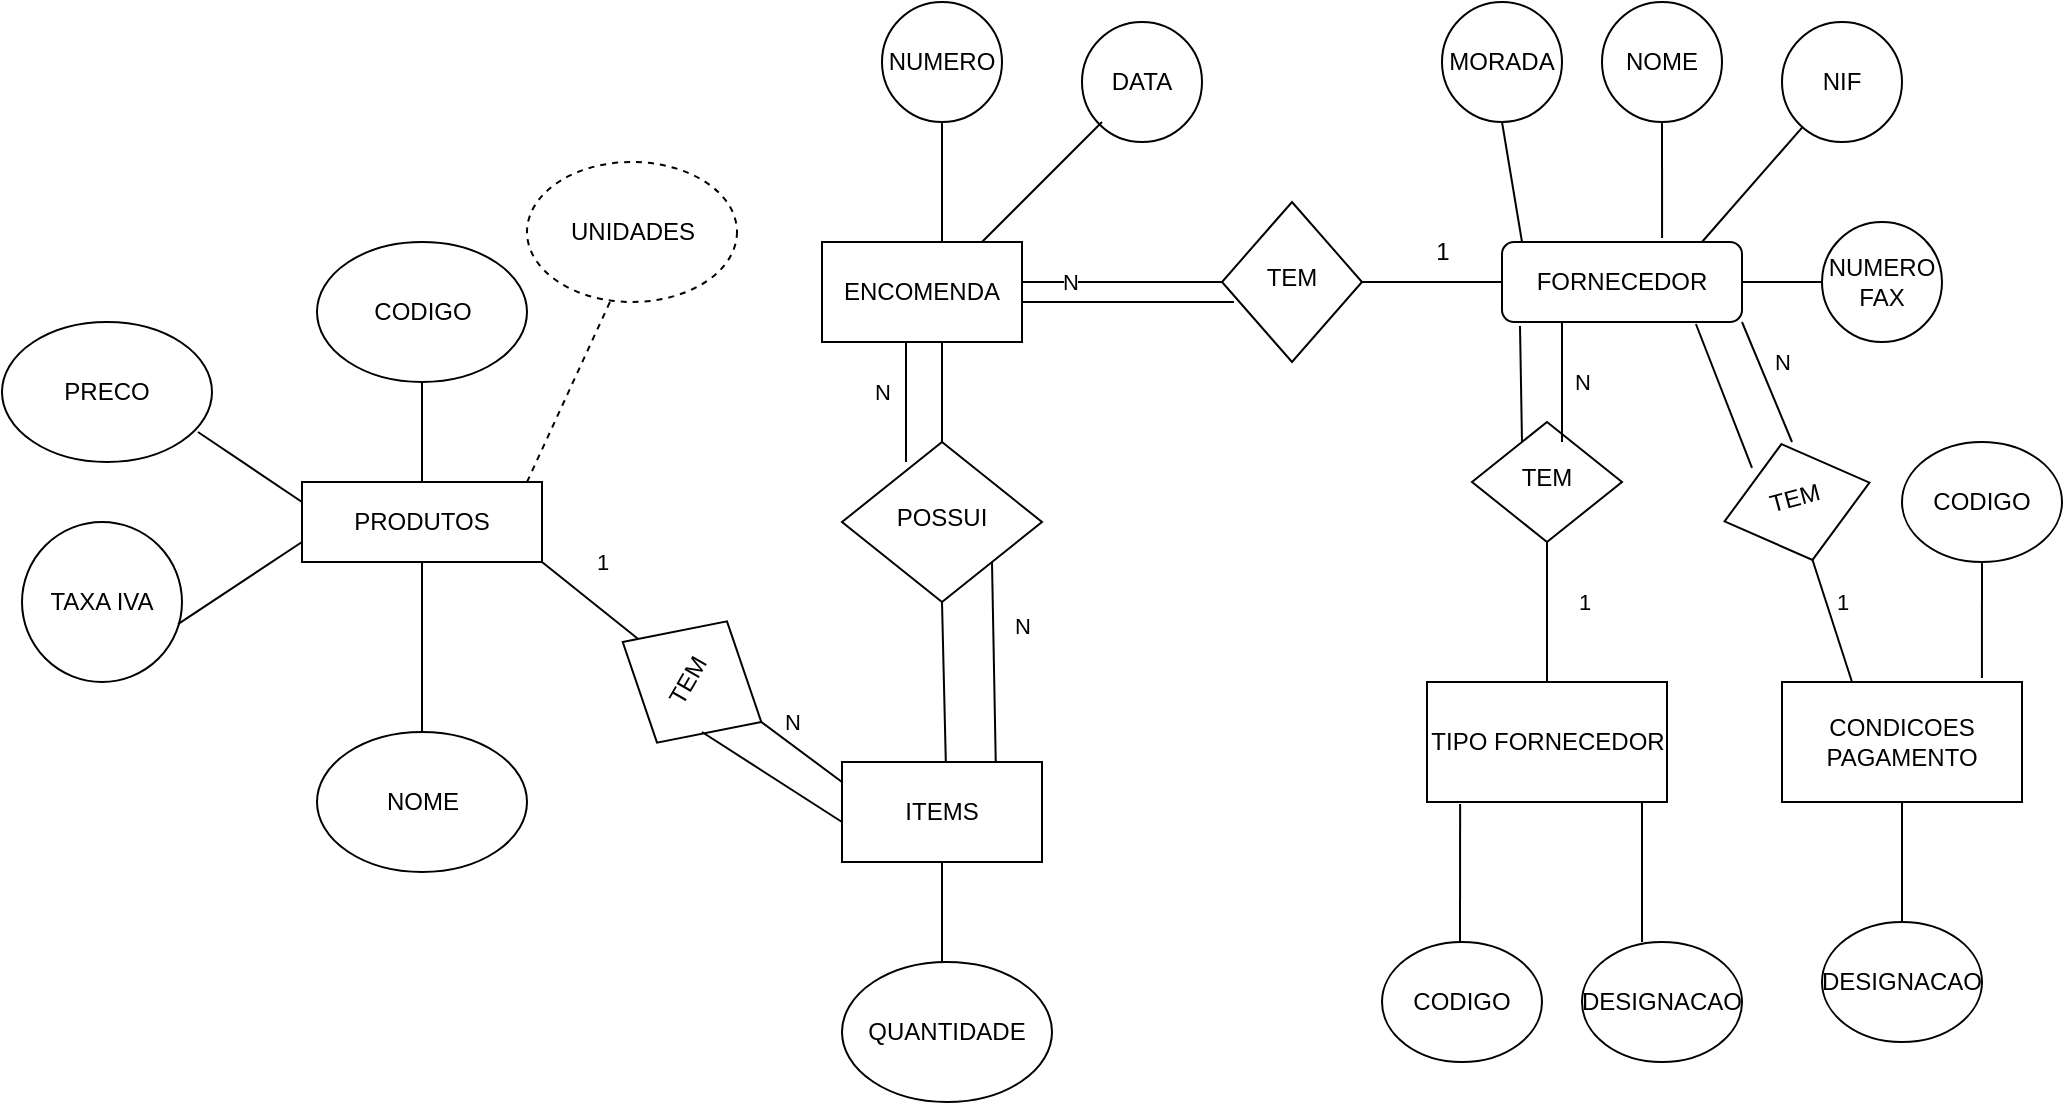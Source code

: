 <mxfile version="23.0.2" type="device">
  <diagram id="C5RBs43oDa-KdzZeNtuy" name="Page-1">
    <mxGraphModel dx="1050" dy="1727" grid="1" gridSize="10" guides="1" tooltips="1" connect="1" arrows="1" fold="1" page="1" pageScale="1" pageWidth="827" pageHeight="1169" math="0" shadow="0">
      <root>
        <mxCell id="WIyWlLk6GJQsqaUBKTNV-0" />
        <mxCell id="WIyWlLk6GJQsqaUBKTNV-1" parent="WIyWlLk6GJQsqaUBKTNV-0" />
        <mxCell id="WIyWlLk6GJQsqaUBKTNV-10" value="POSSUI&lt;br&gt;" style="rhombus;whiteSpace=wrap;html=1;shadow=0;fontFamily=Helvetica;fontSize=12;align=center;strokeWidth=1;spacing=6;spacingTop=-4;" parent="WIyWlLk6GJQsqaUBKTNV-1" vertex="1">
          <mxGeometry x="420" y="160" width="100" height="80" as="geometry" />
        </mxCell>
        <mxCell id="oQ3fLR2kd6ALp7ecHCus-0" value="CODIGO&lt;br&gt;" style="ellipse;whiteSpace=wrap;html=1;" vertex="1" parent="WIyWlLk6GJQsqaUBKTNV-1">
          <mxGeometry x="157.5" y="60" width="105" height="70" as="geometry" />
        </mxCell>
        <mxCell id="oQ3fLR2kd6ALp7ecHCus-1" value="PRECO&lt;br&gt;" style="ellipse;whiteSpace=wrap;html=1;" vertex="1" parent="WIyWlLk6GJQsqaUBKTNV-1">
          <mxGeometry y="100" width="105" height="70" as="geometry" />
        </mxCell>
        <mxCell id="oQ3fLR2kd6ALp7ecHCus-2" style="edgeStyle=orthogonalEdgeStyle;rounded=0;orthogonalLoop=1;jettySize=auto;html=1;exitX=0.5;exitY=1;exitDx=0;exitDy=0;" edge="1" parent="WIyWlLk6GJQsqaUBKTNV-1">
          <mxGeometry relative="1" as="geometry">
            <mxPoint x="820" y="280" as="sourcePoint" />
            <mxPoint x="820" y="280" as="targetPoint" />
          </mxGeometry>
        </mxCell>
        <mxCell id="oQ3fLR2kd6ALp7ecHCus-6" value="" style="endArrow=none;html=1;rounded=0;entryX=0.933;entryY=0.786;entryDx=0;entryDy=0;entryPerimeter=0;exitX=0;exitY=0.25;exitDx=0;exitDy=0;" edge="1" parent="WIyWlLk6GJQsqaUBKTNV-1" target="oQ3fLR2kd6ALp7ecHCus-1">
          <mxGeometry width="50" height="50" relative="1" as="geometry">
            <mxPoint x="150" y="190" as="sourcePoint" />
            <mxPoint x="440" y="270" as="targetPoint" />
          </mxGeometry>
        </mxCell>
        <mxCell id="oQ3fLR2kd6ALp7ecHCus-9" value="" style="endArrow=none;html=1;rounded=0;entryX=0.5;entryY=1;entryDx=0;entryDy=0;exitX=0.5;exitY=0;exitDx=0;exitDy=0;" edge="1" parent="WIyWlLk6GJQsqaUBKTNV-1" target="oQ3fLR2kd6ALp7ecHCus-0">
          <mxGeometry width="50" height="50" relative="1" as="geometry">
            <mxPoint x="210" y="180" as="sourcePoint" />
            <mxPoint x="440" y="270" as="targetPoint" />
          </mxGeometry>
        </mxCell>
        <mxCell id="oQ3fLR2kd6ALp7ecHCus-10" value="UNIDADES&lt;br&gt;" style="ellipse;whiteSpace=wrap;html=1;strokeColor=default;dashed=1;" vertex="1" parent="WIyWlLk6GJQsqaUBKTNV-1">
          <mxGeometry x="262.5" y="20" width="105" height="70" as="geometry" />
        </mxCell>
        <mxCell id="oQ3fLR2kd6ALp7ecHCus-12" value="" style="endArrow=none;dashed=1;html=1;rounded=0;entryX=0.395;entryY=1;entryDx=0;entryDy=0;entryPerimeter=0;" edge="1" parent="WIyWlLk6GJQsqaUBKTNV-1" target="oQ3fLR2kd6ALp7ecHCus-10">
          <mxGeometry width="50" height="50" relative="1" as="geometry">
            <mxPoint x="262.5" y="180" as="sourcePoint" />
            <mxPoint x="312.5" y="130" as="targetPoint" />
          </mxGeometry>
        </mxCell>
        <mxCell id="oQ3fLR2kd6ALp7ecHCus-13" value="TAXA IVA" style="ellipse;whiteSpace=wrap;html=1;aspect=fixed;" vertex="1" parent="WIyWlLk6GJQsqaUBKTNV-1">
          <mxGeometry x="10" y="200" width="80" height="80" as="geometry" />
        </mxCell>
        <mxCell id="oQ3fLR2kd6ALp7ecHCus-14" value="" style="endArrow=none;html=1;rounded=0;exitX=0.975;exitY=0.638;exitDx=0;exitDy=0;exitPerimeter=0;" edge="1" parent="WIyWlLk6GJQsqaUBKTNV-1" source="oQ3fLR2kd6ALp7ecHCus-13">
          <mxGeometry width="50" height="50" relative="1" as="geometry">
            <mxPoint x="100" y="260" as="sourcePoint" />
            <mxPoint x="150" y="210" as="targetPoint" />
          </mxGeometry>
        </mxCell>
        <mxCell id="oQ3fLR2kd6ALp7ecHCus-16" value="" style="endArrow=none;html=1;rounded=0;entryX=1;entryY=1;entryDx=0;entryDy=0;" edge="1" parent="WIyWlLk6GJQsqaUBKTNV-1" source="WIyWlLk6GJQsqaUBKTNV-6">
          <mxGeometry width="50" height="50" relative="1" as="geometry">
            <mxPoint x="360" y="300" as="sourcePoint" />
            <mxPoint x="270" y="220" as="targetPoint" />
          </mxGeometry>
        </mxCell>
        <mxCell id="oQ3fLR2kd6ALp7ecHCus-26" value="1&lt;br&gt;" style="edgeLabel;html=1;align=center;verticalAlign=middle;resizable=0;points=[];" vertex="1" connectable="0" parent="oQ3fLR2kd6ALp7ecHCus-16">
          <mxGeometry x="0.315" y="-4" relative="1" as="geometry">
            <mxPoint x="11" y="-10" as="offset" />
          </mxGeometry>
        </mxCell>
        <mxCell id="oQ3fLR2kd6ALp7ecHCus-18" value="" style="endArrow=none;html=1;rounded=0;entryX=0.5;entryY=1;entryDx=0;entryDy=0;exitX=0;exitY=0.25;exitDx=0;exitDy=0;" edge="1" parent="WIyWlLk6GJQsqaUBKTNV-1" target="WIyWlLk6GJQsqaUBKTNV-6">
          <mxGeometry width="50" height="50" relative="1" as="geometry">
            <mxPoint x="420" y="330" as="sourcePoint" />
            <mxPoint x="427.5" y="340" as="targetPoint" />
          </mxGeometry>
        </mxCell>
        <mxCell id="oQ3fLR2kd6ALp7ecHCus-28" value="N&lt;br&gt;" style="edgeLabel;html=1;align=center;verticalAlign=middle;resizable=0;points=[];" vertex="1" connectable="0" parent="oQ3fLR2kd6ALp7ecHCus-18">
          <mxGeometry x="0.296" y="-2" relative="1" as="geometry">
            <mxPoint y="-9" as="offset" />
          </mxGeometry>
        </mxCell>
        <mxCell id="oQ3fLR2kd6ALp7ecHCus-20" value="" style="endArrow=none;html=1;rounded=0;entryX=1;entryY=1;entryDx=0;entryDy=0;" edge="1" parent="WIyWlLk6GJQsqaUBKTNV-1" target="WIyWlLk6GJQsqaUBKTNV-6">
          <mxGeometry width="50" height="50" relative="1" as="geometry">
            <mxPoint x="360" y="300" as="sourcePoint" />
            <mxPoint x="270" y="220" as="targetPoint" />
          </mxGeometry>
        </mxCell>
        <mxCell id="WIyWlLk6GJQsqaUBKTNV-6" value="TEM&lt;br&gt;" style="rhombus;whiteSpace=wrap;html=1;shadow=0;fontFamily=Helvetica;fontSize=12;align=center;strokeWidth=1;spacing=6;spacingTop=-4;rotation=-60;" parent="WIyWlLk6GJQsqaUBKTNV-1" vertex="1">
          <mxGeometry x="310" y="240" width="70" height="80" as="geometry" />
        </mxCell>
        <mxCell id="oQ3fLR2kd6ALp7ecHCus-21" value="" style="endArrow=none;html=1;rounded=0;entryX=0.5;entryY=1;entryDx=0;entryDy=0;exitX=0.433;exitY=0.05;exitDx=0;exitDy=0;exitPerimeter=0;" edge="1" parent="WIyWlLk6GJQsqaUBKTNV-1" target="WIyWlLk6GJQsqaUBKTNV-10">
          <mxGeometry width="50" height="50" relative="1" as="geometry">
            <mxPoint x="471.96" y="322" as="sourcePoint" />
            <mxPoint x="440" y="270" as="targetPoint" />
          </mxGeometry>
        </mxCell>
        <mxCell id="oQ3fLR2kd6ALp7ecHCus-24" value="" style="endArrow=none;html=1;rounded=0;entryX=0.5;entryY=1;entryDx=0;entryDy=0;exitX=0.5;exitY=0;exitDx=0;exitDy=0;" edge="1" parent="WIyWlLk6GJQsqaUBKTNV-1" source="WIyWlLk6GJQsqaUBKTNV-10">
          <mxGeometry width="50" height="50" relative="1" as="geometry">
            <mxPoint x="390" y="320" as="sourcePoint" />
            <mxPoint x="470" y="100" as="targetPoint" />
          </mxGeometry>
        </mxCell>
        <mxCell id="oQ3fLR2kd6ALp7ecHCus-27" value="" style="endArrow=none;html=1;rounded=0;exitX=0;exitY=0.75;exitDx=0;exitDy=0;" edge="1" parent="WIyWlLk6GJQsqaUBKTNV-1">
          <mxGeometry width="50" height="50" relative="1" as="geometry">
            <mxPoint x="420" y="350" as="sourcePoint" />
            <mxPoint x="350" y="305" as="targetPoint" />
          </mxGeometry>
        </mxCell>
        <mxCell id="oQ3fLR2kd6ALp7ecHCus-29" value="" style="endArrow=none;html=1;rounded=0;exitX=0.5;exitY=0;exitDx=0;exitDy=0;entryX=1;entryY=1;entryDx=0;entryDy=0;" edge="1" parent="WIyWlLk6GJQsqaUBKTNV-1" target="WIyWlLk6GJQsqaUBKTNV-10">
          <mxGeometry width="50" height="50" relative="1" as="geometry">
            <mxPoint x="496.88" y="320" as="sourcePoint" />
            <mxPoint x="490.005" y="237.5" as="targetPoint" />
          </mxGeometry>
        </mxCell>
        <mxCell id="oQ3fLR2kd6ALp7ecHCus-30" value="N&lt;br&gt;" style="edgeLabel;html=1;align=center;verticalAlign=middle;resizable=0;points=[];" vertex="1" connectable="0" parent="oQ3fLR2kd6ALp7ecHCus-29">
          <mxGeometry x="0.361" y="2" relative="1" as="geometry">
            <mxPoint x="16" as="offset" />
          </mxGeometry>
        </mxCell>
        <mxCell id="oQ3fLR2kd6ALp7ecHCus-31" value="" style="endArrow=none;html=1;rounded=0;entryX=0.35;entryY=0.975;entryDx=0;entryDy=0;entryPerimeter=0;exitX=0.32;exitY=0.125;exitDx=0;exitDy=0;exitPerimeter=0;" edge="1" parent="WIyWlLk6GJQsqaUBKTNV-1" source="WIyWlLk6GJQsqaUBKTNV-10">
          <mxGeometry width="50" height="50" relative="1" as="geometry">
            <mxPoint x="390" y="270" as="sourcePoint" />
            <mxPoint x="452" y="99" as="targetPoint" />
          </mxGeometry>
        </mxCell>
        <mxCell id="oQ3fLR2kd6ALp7ecHCus-32" value="N&lt;br&gt;" style="edgeLabel;html=1;align=center;verticalAlign=middle;resizable=0;points=[];" vertex="1" connectable="0" parent="oQ3fLR2kd6ALp7ecHCus-31">
          <mxGeometry x="0.127" y="-2" relative="1" as="geometry">
            <mxPoint x="-14" y="5" as="offset" />
          </mxGeometry>
        </mxCell>
        <mxCell id="oQ3fLR2kd6ALp7ecHCus-33" value="NUMERO&lt;br&gt;" style="ellipse;whiteSpace=wrap;html=1;aspect=fixed;" vertex="1" parent="WIyWlLk6GJQsqaUBKTNV-1">
          <mxGeometry x="440" y="-60" width="60" height="60" as="geometry" />
        </mxCell>
        <mxCell id="oQ3fLR2kd6ALp7ecHCus-34" value="DATA&lt;br&gt;" style="ellipse;whiteSpace=wrap;html=1;aspect=fixed;" vertex="1" parent="WIyWlLk6GJQsqaUBKTNV-1">
          <mxGeometry x="540" y="-50" width="60" height="60" as="geometry" />
        </mxCell>
        <mxCell id="oQ3fLR2kd6ALp7ecHCus-35" value="" style="endArrow=none;html=1;rounded=0;exitX=0.5;exitY=0;exitDx=0;exitDy=0;entryX=0.5;entryY=1;entryDx=0;entryDy=0;" edge="1" parent="WIyWlLk6GJQsqaUBKTNV-1" target="oQ3fLR2kd6ALp7ecHCus-33">
          <mxGeometry width="50" height="50" relative="1" as="geometry">
            <mxPoint x="470" y="60" as="sourcePoint" />
            <mxPoint x="464" y="30" as="targetPoint" />
          </mxGeometry>
        </mxCell>
        <mxCell id="oQ3fLR2kd6ALp7ecHCus-36" value="" style="endArrow=none;html=1;rounded=0;" edge="1" parent="WIyWlLk6GJQsqaUBKTNV-1">
          <mxGeometry width="50" height="50" relative="1" as="geometry">
            <mxPoint x="490" y="60" as="sourcePoint" />
            <mxPoint x="550" as="targetPoint" />
          </mxGeometry>
        </mxCell>
        <mxCell id="oQ3fLR2kd6ALp7ecHCus-37" value="TEM&lt;br&gt;" style="rhombus;whiteSpace=wrap;html=1;shadow=0;fontFamily=Helvetica;fontSize=12;align=center;strokeWidth=1;spacing=6;spacingTop=-4;rotation=0;" vertex="1" parent="WIyWlLk6GJQsqaUBKTNV-1">
          <mxGeometry x="610" y="40" width="70" height="80" as="geometry" />
        </mxCell>
        <mxCell id="oQ3fLR2kd6ALp7ecHCus-39" value="" style="endArrow=none;html=1;rounded=0;entryX=1;entryY=0.5;entryDx=0;entryDy=0;exitX=0;exitY=0.5;exitDx=0;exitDy=0;" edge="1" parent="WIyWlLk6GJQsqaUBKTNV-1" source="oQ3fLR2kd6ALp7ecHCus-37">
          <mxGeometry width="50" height="50" relative="1" as="geometry">
            <mxPoint x="520" y="200" as="sourcePoint" />
            <mxPoint x="530" y="80" as="targetPoint" />
            <Array as="points">
              <mxPoint x="510" y="80" />
            </Array>
          </mxGeometry>
        </mxCell>
        <mxCell id="oQ3fLR2kd6ALp7ecHCus-41" value="N&lt;br&gt;" style="edgeLabel;html=1;align=center;verticalAlign=middle;resizable=0;points=[];" vertex="1" connectable="0" parent="oQ3fLR2kd6ALp7ecHCus-39">
          <mxGeometry x="0.275" relative="1" as="geometry">
            <mxPoint as="offset" />
          </mxGeometry>
        </mxCell>
        <mxCell id="oQ3fLR2kd6ALp7ecHCus-40" value="" style="endArrow=none;html=1;rounded=0;entryX=1;entryY=0.75;entryDx=0;entryDy=0;exitX=0.086;exitY=0.625;exitDx=0;exitDy=0;exitPerimeter=0;" edge="1" parent="WIyWlLk6GJQsqaUBKTNV-1" source="oQ3fLR2kd6ALp7ecHCus-37">
          <mxGeometry width="50" height="50" relative="1" as="geometry">
            <mxPoint x="520" y="200" as="sourcePoint" />
            <mxPoint x="530" y="90" as="targetPoint" />
            <Array as="points">
              <mxPoint x="510" y="90" />
            </Array>
          </mxGeometry>
        </mxCell>
        <mxCell id="oQ3fLR2kd6ALp7ecHCus-42" value="FORNECEDOR&lt;br&gt;" style="rounded=1;whiteSpace=wrap;html=1;fontSize=12;glass=0;strokeWidth=1;shadow=0;" vertex="1" parent="WIyWlLk6GJQsqaUBKTNV-1">
          <mxGeometry x="750" y="60" width="120" height="40" as="geometry" />
        </mxCell>
        <mxCell id="oQ3fLR2kd6ALp7ecHCus-45" value="" style="endArrow=none;html=1;rounded=0;entryX=1;entryY=0.5;entryDx=0;entryDy=0;exitX=0;exitY=0.5;exitDx=0;exitDy=0;" edge="1" parent="WIyWlLk6GJQsqaUBKTNV-1" source="oQ3fLR2kd6ALp7ecHCus-42" target="oQ3fLR2kd6ALp7ecHCus-37">
          <mxGeometry width="50" height="50" relative="1" as="geometry">
            <mxPoint x="520" y="200" as="sourcePoint" />
            <mxPoint x="570" y="150" as="targetPoint" />
          </mxGeometry>
        </mxCell>
        <mxCell id="oQ3fLR2kd6ALp7ecHCus-46" value="1&lt;br&gt;" style="text;html=1;align=center;verticalAlign=middle;resizable=0;points=[];autosize=1;strokeColor=none;fillColor=none;" vertex="1" parent="WIyWlLk6GJQsqaUBKTNV-1">
          <mxGeometry x="705" y="50" width="30" height="30" as="geometry" />
        </mxCell>
        <mxCell id="oQ3fLR2kd6ALp7ecHCus-47" value="" style="endArrow=none;html=1;rounded=0;" edge="1" parent="WIyWlLk6GJQsqaUBKTNV-1">
          <mxGeometry width="50" height="50" relative="1" as="geometry">
            <mxPoint x="760" y="60" as="sourcePoint" />
            <mxPoint x="750" as="targetPoint" />
          </mxGeometry>
        </mxCell>
        <mxCell id="oQ3fLR2kd6ALp7ecHCus-48" value="MORADA" style="ellipse;whiteSpace=wrap;html=1;aspect=fixed;" vertex="1" parent="WIyWlLk6GJQsqaUBKTNV-1">
          <mxGeometry x="720" y="-60" width="60" height="60" as="geometry" />
        </mxCell>
        <mxCell id="oQ3fLR2kd6ALp7ecHCus-49" value="PRODUTOS&lt;br&gt;" style="rounded=0;whiteSpace=wrap;html=1;" vertex="1" parent="WIyWlLk6GJQsqaUBKTNV-1">
          <mxGeometry x="150" y="180" width="120" height="40" as="geometry" />
        </mxCell>
        <mxCell id="oQ3fLR2kd6ALp7ecHCus-51" value="NOME" style="ellipse;whiteSpace=wrap;html=1;" vertex="1" parent="WIyWlLk6GJQsqaUBKTNV-1">
          <mxGeometry x="157.5" y="305" width="105" height="70" as="geometry" />
        </mxCell>
        <mxCell id="oQ3fLR2kd6ALp7ecHCus-52" value="" style="endArrow=none;html=1;rounded=0;entryX=0.5;entryY=1;entryDx=0;entryDy=0;exitX=0.5;exitY=0;exitDx=0;exitDy=0;" edge="1" parent="WIyWlLk6GJQsqaUBKTNV-1" source="oQ3fLR2kd6ALp7ecHCus-51" target="oQ3fLR2kd6ALp7ecHCus-49">
          <mxGeometry width="50" height="50" relative="1" as="geometry">
            <mxPoint x="190" y="290" as="sourcePoint" />
            <mxPoint x="240" y="240" as="targetPoint" />
          </mxGeometry>
        </mxCell>
        <mxCell id="oQ3fLR2kd6ALp7ecHCus-53" value="ITEMS&lt;br&gt;" style="rounded=0;whiteSpace=wrap;html=1;" vertex="1" parent="WIyWlLk6GJQsqaUBKTNV-1">
          <mxGeometry x="420" y="320" width="100" height="50" as="geometry" />
        </mxCell>
        <mxCell id="oQ3fLR2kd6ALp7ecHCus-54" value="ENCOMENDA" style="rounded=0;whiteSpace=wrap;html=1;" vertex="1" parent="WIyWlLk6GJQsqaUBKTNV-1">
          <mxGeometry x="410" y="60" width="100" height="50" as="geometry" />
        </mxCell>
        <mxCell id="oQ3fLR2kd6ALp7ecHCus-55" value="NOME" style="ellipse;whiteSpace=wrap;html=1;aspect=fixed;" vertex="1" parent="WIyWlLk6GJQsqaUBKTNV-1">
          <mxGeometry x="800" y="-60" width="60" height="60" as="geometry" />
        </mxCell>
        <mxCell id="oQ3fLR2kd6ALp7ecHCus-56" value="NIF" style="ellipse;whiteSpace=wrap;html=1;aspect=fixed;" vertex="1" parent="WIyWlLk6GJQsqaUBKTNV-1">
          <mxGeometry x="890" y="-50" width="60" height="60" as="geometry" />
        </mxCell>
        <mxCell id="oQ3fLR2kd6ALp7ecHCus-57" value="" style="endArrow=none;html=1;rounded=0;entryX=0.5;entryY=1;entryDx=0;entryDy=0;exitX=0.667;exitY=-0.05;exitDx=0;exitDy=0;exitPerimeter=0;" edge="1" parent="WIyWlLk6GJQsqaUBKTNV-1" source="oQ3fLR2kd6ALp7ecHCus-42" target="oQ3fLR2kd6ALp7ecHCus-55">
          <mxGeometry width="50" height="50" relative="1" as="geometry">
            <mxPoint x="830" y="50" as="sourcePoint" />
            <mxPoint x="850" y="10" as="targetPoint" />
          </mxGeometry>
        </mxCell>
        <mxCell id="oQ3fLR2kd6ALp7ecHCus-61" value="" style="endArrow=none;html=1;rounded=0;" edge="1" parent="WIyWlLk6GJQsqaUBKTNV-1" target="oQ3fLR2kd6ALp7ecHCus-56">
          <mxGeometry width="50" height="50" relative="1" as="geometry">
            <mxPoint x="850" y="60" as="sourcePoint" />
            <mxPoint x="900" y="10" as="targetPoint" />
          </mxGeometry>
        </mxCell>
        <mxCell id="oQ3fLR2kd6ALp7ecHCus-62" value="TIPO FORNECEDOR" style="rounded=0;whiteSpace=wrap;html=1;" vertex="1" parent="WIyWlLk6GJQsqaUBKTNV-1">
          <mxGeometry x="712.5" y="280" width="120" height="60" as="geometry" />
        </mxCell>
        <mxCell id="oQ3fLR2kd6ALp7ecHCus-63" value="QUANTIDADE" style="ellipse;whiteSpace=wrap;html=1;" vertex="1" parent="WIyWlLk6GJQsqaUBKTNV-1">
          <mxGeometry x="420" y="420" width="105" height="70" as="geometry" />
        </mxCell>
        <mxCell id="oQ3fLR2kd6ALp7ecHCus-64" value="" style="endArrow=none;html=1;rounded=0;entryX=0.5;entryY=1;entryDx=0;entryDy=0;" edge="1" parent="WIyWlLk6GJQsqaUBKTNV-1" target="oQ3fLR2kd6ALp7ecHCus-53">
          <mxGeometry width="50" height="50" relative="1" as="geometry">
            <mxPoint x="470" y="420" as="sourcePoint" />
            <mxPoint x="520" y="370" as="targetPoint" />
          </mxGeometry>
        </mxCell>
        <mxCell id="oQ3fLR2kd6ALp7ecHCus-65" value="TEM" style="rhombus;whiteSpace=wrap;html=1;shadow=0;fontFamily=Helvetica;fontSize=12;align=center;strokeWidth=1;spacing=6;spacingTop=-4;" vertex="1" parent="WIyWlLk6GJQsqaUBKTNV-1">
          <mxGeometry x="735" y="150" width="75" height="60" as="geometry" />
        </mxCell>
        <mxCell id="oQ3fLR2kd6ALp7ecHCus-66" value="" style="endArrow=none;html=1;rounded=0;entryX=0.075;entryY=1.05;entryDx=0;entryDy=0;entryPerimeter=0;" edge="1" parent="WIyWlLk6GJQsqaUBKTNV-1" target="oQ3fLR2kd6ALp7ecHCus-42">
          <mxGeometry width="50" height="50" relative="1" as="geometry">
            <mxPoint x="760" y="160" as="sourcePoint" />
            <mxPoint x="780" y="80" as="targetPoint" />
          </mxGeometry>
        </mxCell>
        <mxCell id="oQ3fLR2kd6ALp7ecHCus-67" value="" style="endArrow=none;html=1;rounded=0;entryX=0.25;entryY=1;entryDx=0;entryDy=0;exitX=0.6;exitY=0.167;exitDx=0;exitDy=0;exitPerimeter=0;" edge="1" parent="WIyWlLk6GJQsqaUBKTNV-1" source="oQ3fLR2kd6ALp7ecHCus-65" target="oQ3fLR2kd6ALp7ecHCus-42">
          <mxGeometry width="50" height="50" relative="1" as="geometry">
            <mxPoint x="780" y="150" as="sourcePoint" />
            <mxPoint x="830" y="110" as="targetPoint" />
          </mxGeometry>
        </mxCell>
        <mxCell id="oQ3fLR2kd6ALp7ecHCus-68" value="N" style="edgeLabel;html=1;align=center;verticalAlign=middle;resizable=0;points=[];" vertex="1" connectable="0" parent="oQ3fLR2kd6ALp7ecHCus-67">
          <mxGeometry x="0.367" y="-1" relative="1" as="geometry">
            <mxPoint x="9" y="11" as="offset" />
          </mxGeometry>
        </mxCell>
        <mxCell id="oQ3fLR2kd6ALp7ecHCus-69" value="" style="endArrow=none;html=1;rounded=0;entryX=0.5;entryY=1;entryDx=0;entryDy=0;" edge="1" parent="WIyWlLk6GJQsqaUBKTNV-1" source="oQ3fLR2kd6ALp7ecHCus-62" target="oQ3fLR2kd6ALp7ecHCus-65">
          <mxGeometry width="50" height="50" relative="1" as="geometry">
            <mxPoint x="747.5" y="260" as="sourcePoint" />
            <mxPoint x="797.5" y="210" as="targetPoint" />
          </mxGeometry>
        </mxCell>
        <mxCell id="oQ3fLR2kd6ALp7ecHCus-70" value="1" style="edgeLabel;html=1;align=center;verticalAlign=middle;resizable=0;points=[];" vertex="1" connectable="0" parent="oQ3fLR2kd6ALp7ecHCus-69">
          <mxGeometry x="0.4" y="1" relative="1" as="geometry">
            <mxPoint x="19" y="9" as="offset" />
          </mxGeometry>
        </mxCell>
        <mxCell id="oQ3fLR2kd6ALp7ecHCus-71" value="CODIGO" style="ellipse;whiteSpace=wrap;html=1;" vertex="1" parent="WIyWlLk6GJQsqaUBKTNV-1">
          <mxGeometry x="690" y="410" width="80" height="60" as="geometry" />
        </mxCell>
        <mxCell id="oQ3fLR2kd6ALp7ecHCus-74" value="" style="endArrow=none;html=1;rounded=0;entryX=0.138;entryY=1.017;entryDx=0;entryDy=0;entryPerimeter=0;" edge="1" parent="WIyWlLk6GJQsqaUBKTNV-1" target="oQ3fLR2kd6ALp7ecHCus-62">
          <mxGeometry width="50" height="50" relative="1" as="geometry">
            <mxPoint x="729" y="410" as="sourcePoint" />
            <mxPoint x="762.5" y="350" as="targetPoint" />
          </mxGeometry>
        </mxCell>
        <mxCell id="oQ3fLR2kd6ALp7ecHCus-75" value="NUMERO FAX" style="ellipse;whiteSpace=wrap;html=1;aspect=fixed;" vertex="1" parent="WIyWlLk6GJQsqaUBKTNV-1">
          <mxGeometry x="910" y="50" width="60" height="60" as="geometry" />
        </mxCell>
        <mxCell id="oQ3fLR2kd6ALp7ecHCus-76" value="" style="endArrow=none;html=1;rounded=0;entryX=0;entryY=0.5;entryDx=0;entryDy=0;" edge="1" parent="WIyWlLk6GJQsqaUBKTNV-1" target="oQ3fLR2kd6ALp7ecHCus-75">
          <mxGeometry width="50" height="50" relative="1" as="geometry">
            <mxPoint x="870" y="80" as="sourcePoint" />
            <mxPoint x="920" y="30" as="targetPoint" />
          </mxGeometry>
        </mxCell>
        <mxCell id="oQ3fLR2kd6ALp7ecHCus-77" value="DESIGNACAO" style="ellipse;whiteSpace=wrap;html=1;" vertex="1" parent="WIyWlLk6GJQsqaUBKTNV-1">
          <mxGeometry x="790" y="410" width="80" height="60" as="geometry" />
        </mxCell>
        <mxCell id="oQ3fLR2kd6ALp7ecHCus-80" value="" style="endArrow=none;html=1;rounded=0;" edge="1" parent="WIyWlLk6GJQsqaUBKTNV-1">
          <mxGeometry width="50" height="50" relative="1" as="geometry">
            <mxPoint x="820" y="410" as="sourcePoint" />
            <mxPoint x="820" y="340" as="targetPoint" />
          </mxGeometry>
        </mxCell>
        <mxCell id="oQ3fLR2kd6ALp7ecHCus-81" value="TEM" style="rhombus;whiteSpace=wrap;html=1;shadow=0;fontFamily=Helvetica;fontSize=12;align=center;strokeWidth=1;spacing=6;spacingTop=-4;rotation=-15;" vertex="1" parent="WIyWlLk6GJQsqaUBKTNV-1">
          <mxGeometry x="860" y="160" width="75" height="60" as="geometry" />
        </mxCell>
        <mxCell id="oQ3fLR2kd6ALp7ecHCus-82" value="" style="endArrow=none;html=1;rounded=0;entryX=0.808;entryY=1.025;entryDx=0;entryDy=0;entryPerimeter=0;exitX=0.269;exitY=0.129;exitDx=0;exitDy=0;exitPerimeter=0;" edge="1" parent="WIyWlLk6GJQsqaUBKTNV-1" source="oQ3fLR2kd6ALp7ecHCus-81" target="oQ3fLR2kd6ALp7ecHCus-42">
          <mxGeometry width="50" height="50" relative="1" as="geometry">
            <mxPoint x="862.5" y="160" as="sourcePoint" />
            <mxPoint x="912.5" y="110" as="targetPoint" />
          </mxGeometry>
        </mxCell>
        <mxCell id="oQ3fLR2kd6ALp7ecHCus-83" value="" style="endArrow=none;html=1;rounded=0;entryX=1;entryY=1;entryDx=0;entryDy=0;" edge="1" parent="WIyWlLk6GJQsqaUBKTNV-1" target="oQ3fLR2kd6ALp7ecHCus-42">
          <mxGeometry width="50" height="50" relative="1" as="geometry">
            <mxPoint x="895" y="160" as="sourcePoint" />
            <mxPoint x="945" y="110" as="targetPoint" />
          </mxGeometry>
        </mxCell>
        <mxCell id="oQ3fLR2kd6ALp7ecHCus-84" value="N" style="edgeLabel;html=1;align=center;verticalAlign=middle;resizable=0;points=[];" vertex="1" connectable="0" parent="oQ3fLR2kd6ALp7ecHCus-83">
          <mxGeometry x="0.411" y="-2" relative="1" as="geometry">
            <mxPoint x="11" y="3" as="offset" />
          </mxGeometry>
        </mxCell>
        <mxCell id="oQ3fLR2kd6ALp7ecHCus-85" value="CONDICOES PAGAMENTO" style="rounded=0;whiteSpace=wrap;html=1;" vertex="1" parent="WIyWlLk6GJQsqaUBKTNV-1">
          <mxGeometry x="890" y="280" width="120" height="60" as="geometry" />
        </mxCell>
        <mxCell id="oQ3fLR2kd6ALp7ecHCus-86" value="" style="endArrow=none;html=1;rounded=0;entryX=0.5;entryY=1;entryDx=0;entryDy=0;" edge="1" parent="WIyWlLk6GJQsqaUBKTNV-1" target="oQ3fLR2kd6ALp7ecHCus-81">
          <mxGeometry width="50" height="50" relative="1" as="geometry">
            <mxPoint x="925" y="280" as="sourcePoint" />
            <mxPoint x="975" y="230" as="targetPoint" />
          </mxGeometry>
        </mxCell>
        <mxCell id="oQ3fLR2kd6ALp7ecHCus-87" value="1" style="edgeLabel;html=1;align=center;verticalAlign=middle;resizable=0;points=[];" vertex="1" connectable="0" parent="oQ3fLR2kd6ALp7ecHCus-86">
          <mxGeometry x="0.342" y="-3" relative="1" as="geometry">
            <mxPoint x="5" y="2" as="offset" />
          </mxGeometry>
        </mxCell>
        <mxCell id="oQ3fLR2kd6ALp7ecHCus-88" value="CODIGO" style="ellipse;whiteSpace=wrap;html=1;" vertex="1" parent="WIyWlLk6GJQsqaUBKTNV-1">
          <mxGeometry x="950" y="160" width="80" height="60" as="geometry" />
        </mxCell>
        <mxCell id="oQ3fLR2kd6ALp7ecHCus-89" value="" style="endArrow=none;html=1;rounded=0;entryX=0.5;entryY=1;entryDx=0;entryDy=0;exitX=0.833;exitY=-0.033;exitDx=0;exitDy=0;exitPerimeter=0;" edge="1" parent="WIyWlLk6GJQsqaUBKTNV-1" source="oQ3fLR2kd6ALp7ecHCus-85" target="oQ3fLR2kd6ALp7ecHCus-88">
          <mxGeometry width="50" height="50" relative="1" as="geometry">
            <mxPoint x="970" y="280" as="sourcePoint" />
            <mxPoint x="1020" y="230" as="targetPoint" />
          </mxGeometry>
        </mxCell>
        <mxCell id="oQ3fLR2kd6ALp7ecHCus-90" value="DESIGNACAO" style="ellipse;whiteSpace=wrap;html=1;" vertex="1" parent="WIyWlLk6GJQsqaUBKTNV-1">
          <mxGeometry x="910" y="400" width="80" height="60" as="geometry" />
        </mxCell>
        <mxCell id="oQ3fLR2kd6ALp7ecHCus-91" value="" style="endArrow=none;html=1;rounded=0;entryX=0.5;entryY=1;entryDx=0;entryDy=0;" edge="1" parent="WIyWlLk6GJQsqaUBKTNV-1" target="oQ3fLR2kd6ALp7ecHCus-85">
          <mxGeometry width="50" height="50" relative="1" as="geometry">
            <mxPoint x="950" y="400" as="sourcePoint" />
            <mxPoint x="1000" y="350" as="targetPoint" />
          </mxGeometry>
        </mxCell>
      </root>
    </mxGraphModel>
  </diagram>
</mxfile>

